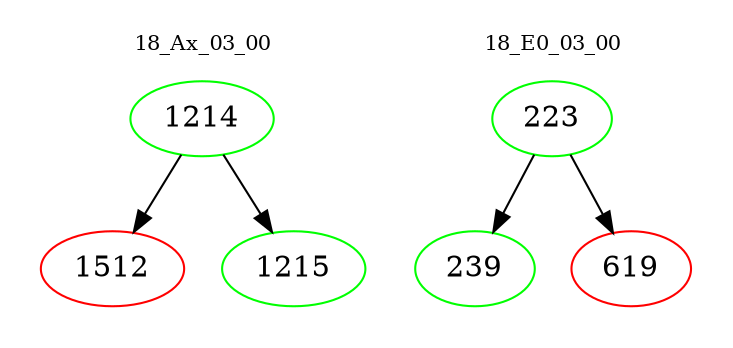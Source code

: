 digraph{
subgraph cluster_0 {
color = white
label = "18_Ax_03_00";
fontsize=10;
T0_1214 [label="1214", color="green"]
T0_1214 -> T0_1512 [color="black"]
T0_1512 [label="1512", color="red"]
T0_1214 -> T0_1215 [color="black"]
T0_1215 [label="1215", color="green"]
}
subgraph cluster_1 {
color = white
label = "18_E0_03_00";
fontsize=10;
T1_223 [label="223", color="green"]
T1_223 -> T1_239 [color="black"]
T1_239 [label="239", color="green"]
T1_223 -> T1_619 [color="black"]
T1_619 [label="619", color="red"]
}
}
